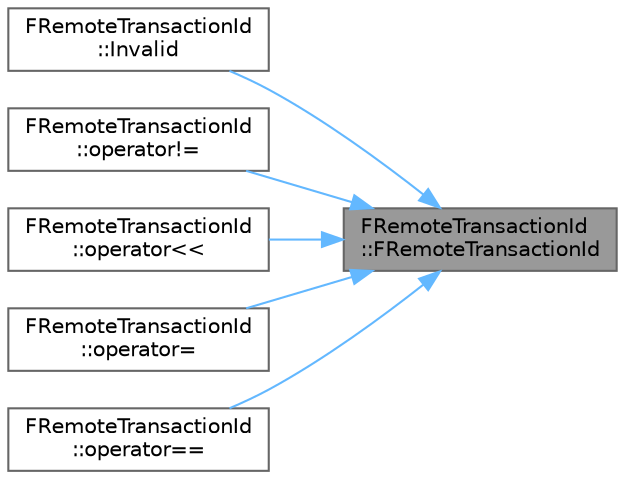 digraph "FRemoteTransactionId::FRemoteTransactionId"
{
 // INTERACTIVE_SVG=YES
 // LATEX_PDF_SIZE
  bgcolor="transparent";
  edge [fontname=Helvetica,fontsize=10,labelfontname=Helvetica,labelfontsize=10];
  node [fontname=Helvetica,fontsize=10,shape=box,height=0.2,width=0.4];
  rankdir="RL";
  Node1 [id="Node000001",label="FRemoteTransactionId\l::FRemoteTransactionId",height=0.2,width=0.4,color="gray40", fillcolor="grey60", style="filled", fontcolor="black",tooltip=" "];
  Node1 -> Node2 [id="edge1_Node000001_Node000002",dir="back",color="steelblue1",style="solid",tooltip=" "];
  Node2 [id="Node000002",label="FRemoteTransactionId\l::Invalid",height=0.2,width=0.4,color="grey40", fillcolor="white", style="filled",URL="$dc/d20/structFRemoteTransactionId.html#a55e468444a1c754580f8d1ce496f0fdd",tooltip=" "];
  Node1 -> Node3 [id="edge2_Node000001_Node000003",dir="back",color="steelblue1",style="solid",tooltip=" "];
  Node3 [id="Node000003",label="FRemoteTransactionId\l::operator!=",height=0.2,width=0.4,color="grey40", fillcolor="white", style="filled",URL="$dc/d20/structFRemoteTransactionId.html#ad73e0033331a110fbd29a9cf78bcbc74",tooltip=" "];
  Node1 -> Node4 [id="edge3_Node000001_Node000004",dir="back",color="steelblue1",style="solid",tooltip=" "];
  Node4 [id="Node000004",label="FRemoteTransactionId\l::operator\<\<",height=0.2,width=0.4,color="grey40", fillcolor="white", style="filled",URL="$dc/d20/structFRemoteTransactionId.html#ae1eb12da0d1ae7e44f4be6c4fb5804b6",tooltip=" "];
  Node1 -> Node5 [id="edge4_Node000001_Node000005",dir="back",color="steelblue1",style="solid",tooltip=" "];
  Node5 [id="Node000005",label="FRemoteTransactionId\l::operator=",height=0.2,width=0.4,color="grey40", fillcolor="white", style="filled",URL="$dc/d20/structFRemoteTransactionId.html#a4e3285010388004c5ecf7298bfc34f9e",tooltip=" "];
  Node1 -> Node6 [id="edge5_Node000001_Node000006",dir="back",color="steelblue1",style="solid",tooltip=" "];
  Node6 [id="Node000006",label="FRemoteTransactionId\l::operator==",height=0.2,width=0.4,color="grey40", fillcolor="white", style="filled",URL="$dc/d20/structFRemoteTransactionId.html#a720c1ee039aac00192023710681a5f41",tooltip=" "];
}
